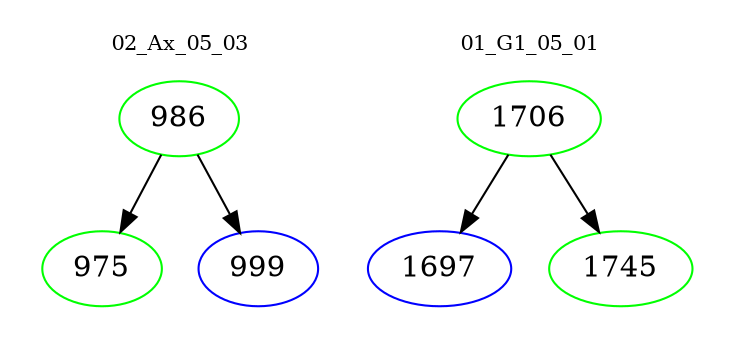digraph{
subgraph cluster_0 {
color = white
label = "02_Ax_05_03";
fontsize=10;
T0_986 [label="986", color="green"]
T0_986 -> T0_975 [color="black"]
T0_975 [label="975", color="green"]
T0_986 -> T0_999 [color="black"]
T0_999 [label="999", color="blue"]
}
subgraph cluster_1 {
color = white
label = "01_G1_05_01";
fontsize=10;
T1_1706 [label="1706", color="green"]
T1_1706 -> T1_1697 [color="black"]
T1_1697 [label="1697", color="blue"]
T1_1706 -> T1_1745 [color="black"]
T1_1745 [label="1745", color="green"]
}
}
